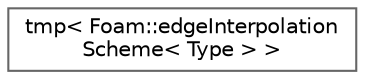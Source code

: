 digraph "Graphical Class Hierarchy"
{
 // LATEX_PDF_SIZE
  bgcolor="transparent";
  edge [fontname=Helvetica,fontsize=10,labelfontname=Helvetica,labelfontsize=10];
  node [fontname=Helvetica,fontsize=10,shape=box,height=0.2,width=0.4];
  rankdir="LR";
  Node0 [id="Node000000",label="tmp\< Foam::edgeInterpolation\lScheme\< Type \> \>",height=0.2,width=0.4,color="grey40", fillcolor="white", style="filled",URL="$classFoam_1_1tmp.html",tooltip=" "];
}
